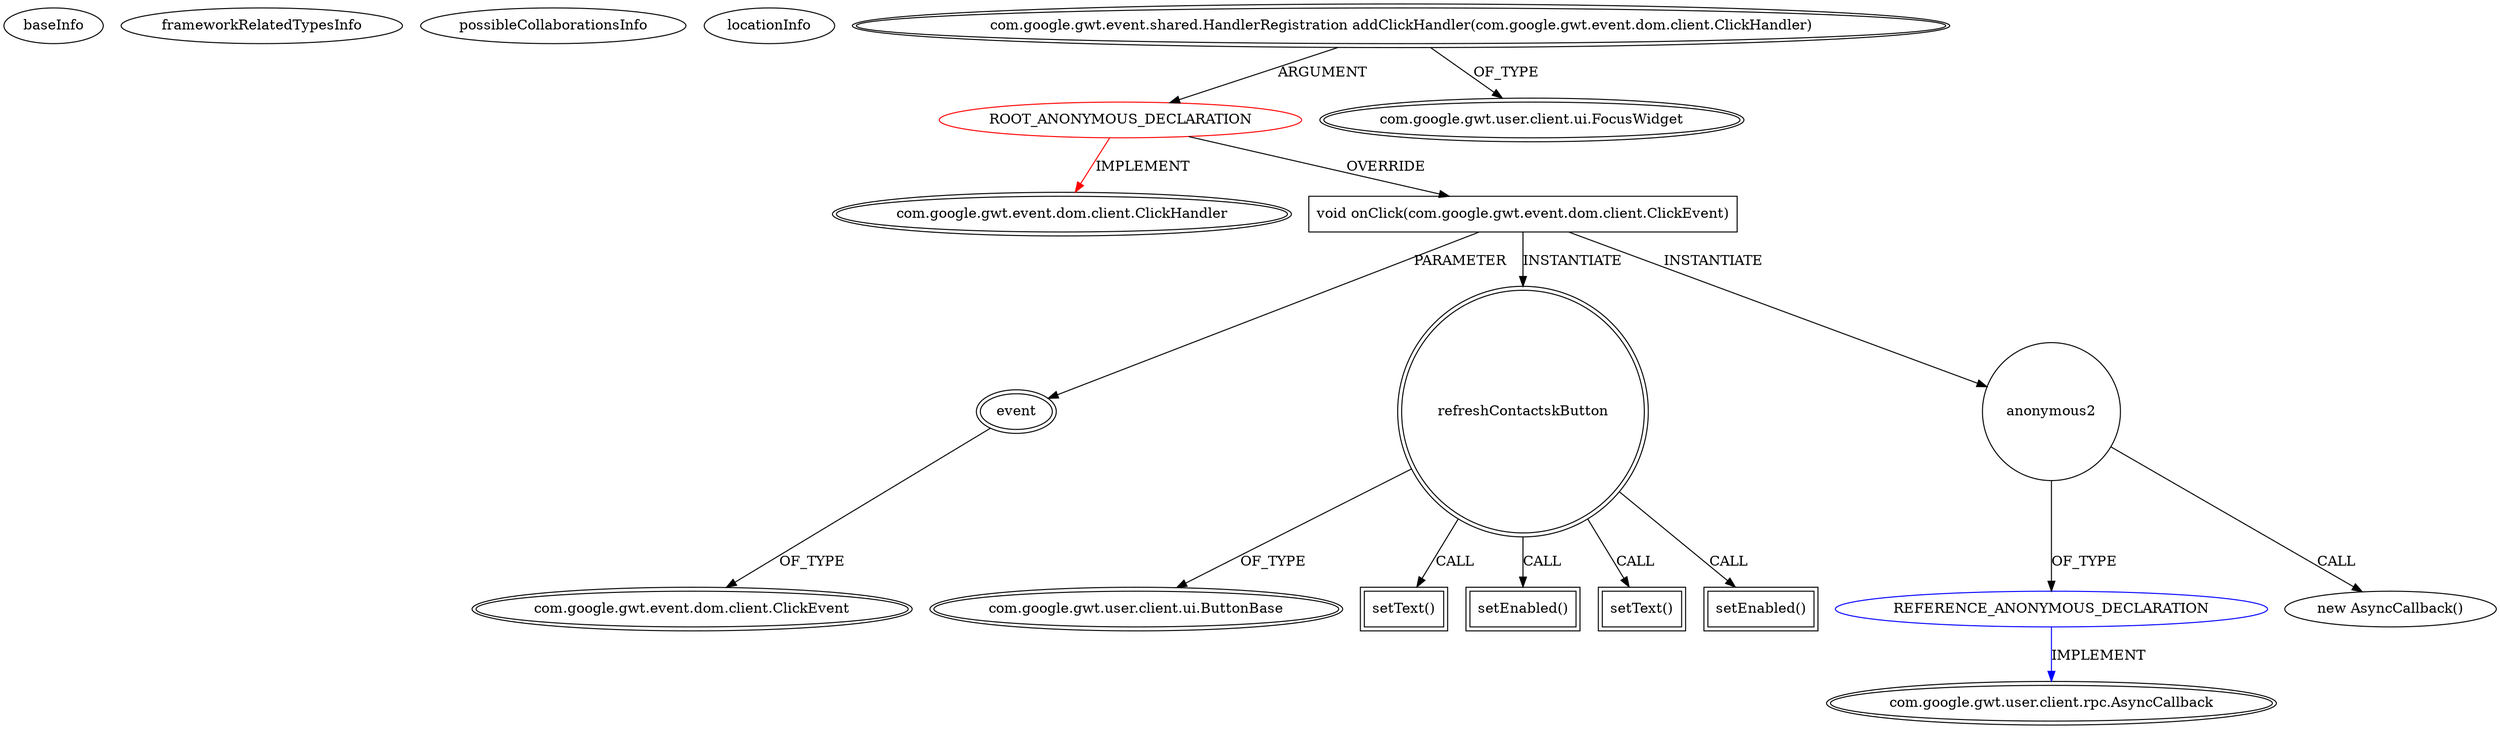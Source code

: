 digraph {
baseInfo[graphId=763,category="extension_graph",isAnonymous=true,possibleRelation=true]
frameworkRelatedTypesInfo[0="com.google.gwt.event.dom.client.ClickHandler"]
possibleCollaborationsInfo[0="763~OVERRIDING_METHOD_DECLARATION-INSTANTIATION-~com.google.gwt.event.dom.client.ClickHandler ~com.google.gwt.user.client.rpc.AsyncCallback ~true~true"]
locationInfo[projectName="avida-cookmaster",filePath="/avida-cookmaster/cookmaster-master/src/cookmaster/client/CookReceipeForm.java",contextSignature="void CookReceipeForm()",graphId="763"]
0[label="ROOT_ANONYMOUS_DECLARATION",vertexType="ROOT_ANONYMOUS_DECLARATION",isFrameworkType=false,color=red]
1[label="com.google.gwt.event.dom.client.ClickHandler",vertexType="FRAMEWORK_INTERFACE_TYPE",isFrameworkType=true,peripheries=2]
2[label="com.google.gwt.event.shared.HandlerRegistration addClickHandler(com.google.gwt.event.dom.client.ClickHandler)",vertexType="OUTSIDE_CALL",isFrameworkType=true,peripheries=2]
3[label="com.google.gwt.user.client.ui.FocusWidget",vertexType="FRAMEWORK_CLASS_TYPE",isFrameworkType=true,peripheries=2]
4[label="void onClick(com.google.gwt.event.dom.client.ClickEvent)",vertexType="OVERRIDING_METHOD_DECLARATION",isFrameworkType=false,shape=box]
5[label="event",vertexType="PARAMETER_DECLARATION",isFrameworkType=true,peripheries=2]
6[label="com.google.gwt.event.dom.client.ClickEvent",vertexType="FRAMEWORK_CLASS_TYPE",isFrameworkType=true,peripheries=2]
7[label="refreshContactskButton",vertexType="VARIABLE_EXPRESION",isFrameworkType=true,peripheries=2,shape=circle]
9[label="com.google.gwt.user.client.ui.ButtonBase",vertexType="FRAMEWORK_CLASS_TYPE",isFrameworkType=true,peripheries=2]
8[label="setText()",vertexType="INSIDE_CALL",isFrameworkType=true,peripheries=2,shape=box]
11[label="setEnabled()",vertexType="INSIDE_CALL",isFrameworkType=true,peripheries=2,shape=box]
13[label="anonymous2",vertexType="VARIABLE_EXPRESION",isFrameworkType=false,shape=circle]
14[label="REFERENCE_ANONYMOUS_DECLARATION",vertexType="REFERENCE_ANONYMOUS_DECLARATION",isFrameworkType=false,color=blue]
15[label="com.google.gwt.user.client.rpc.AsyncCallback",vertexType="FRAMEWORK_INTERFACE_TYPE",isFrameworkType=true,peripheries=2]
12[label="new AsyncCallback()",vertexType="CONSTRUCTOR_CALL",isFrameworkType=false]
17[label="setText()",vertexType="INSIDE_CALL",isFrameworkType=true,peripheries=2,shape=box]
19[label="setEnabled()",vertexType="INSIDE_CALL",isFrameworkType=true,peripheries=2,shape=box]
0->1[label="IMPLEMENT",color=red]
2->0[label="ARGUMENT"]
2->3[label="OF_TYPE"]
0->4[label="OVERRIDE"]
5->6[label="OF_TYPE"]
4->5[label="PARAMETER"]
4->7[label="INSTANTIATE"]
7->9[label="OF_TYPE"]
7->8[label="CALL"]
7->11[label="CALL"]
4->13[label="INSTANTIATE"]
14->15[label="IMPLEMENT",color=blue]
13->14[label="OF_TYPE"]
13->12[label="CALL"]
7->17[label="CALL"]
7->19[label="CALL"]
}
